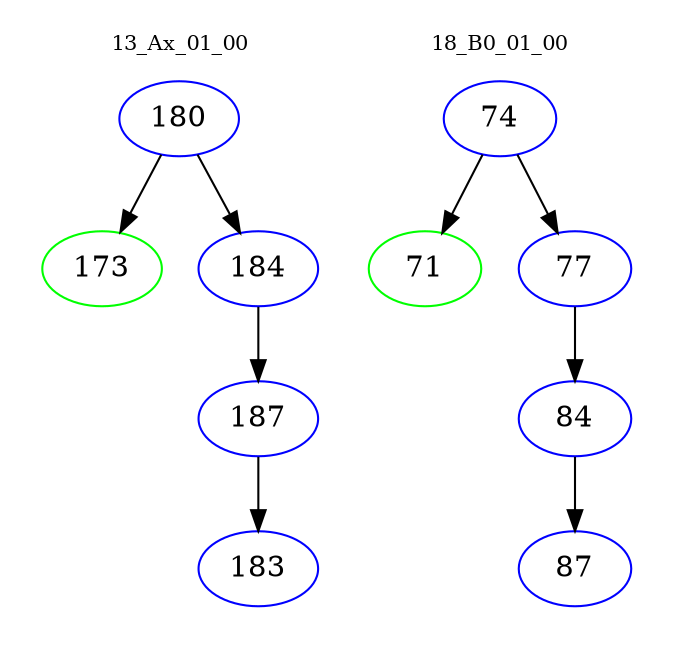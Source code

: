 digraph{
subgraph cluster_0 {
color = white
label = "13_Ax_01_00";
fontsize=10;
T0_180 [label="180", color="blue"]
T0_180 -> T0_173 [color="black"]
T0_173 [label="173", color="green"]
T0_180 -> T0_184 [color="black"]
T0_184 [label="184", color="blue"]
T0_184 -> T0_187 [color="black"]
T0_187 [label="187", color="blue"]
T0_187 -> T0_183 [color="black"]
T0_183 [label="183", color="blue"]
}
subgraph cluster_1 {
color = white
label = "18_B0_01_00";
fontsize=10;
T1_74 [label="74", color="blue"]
T1_74 -> T1_71 [color="black"]
T1_71 [label="71", color="green"]
T1_74 -> T1_77 [color="black"]
T1_77 [label="77", color="blue"]
T1_77 -> T1_84 [color="black"]
T1_84 [label="84", color="blue"]
T1_84 -> T1_87 [color="black"]
T1_87 [label="87", color="blue"]
}
}
